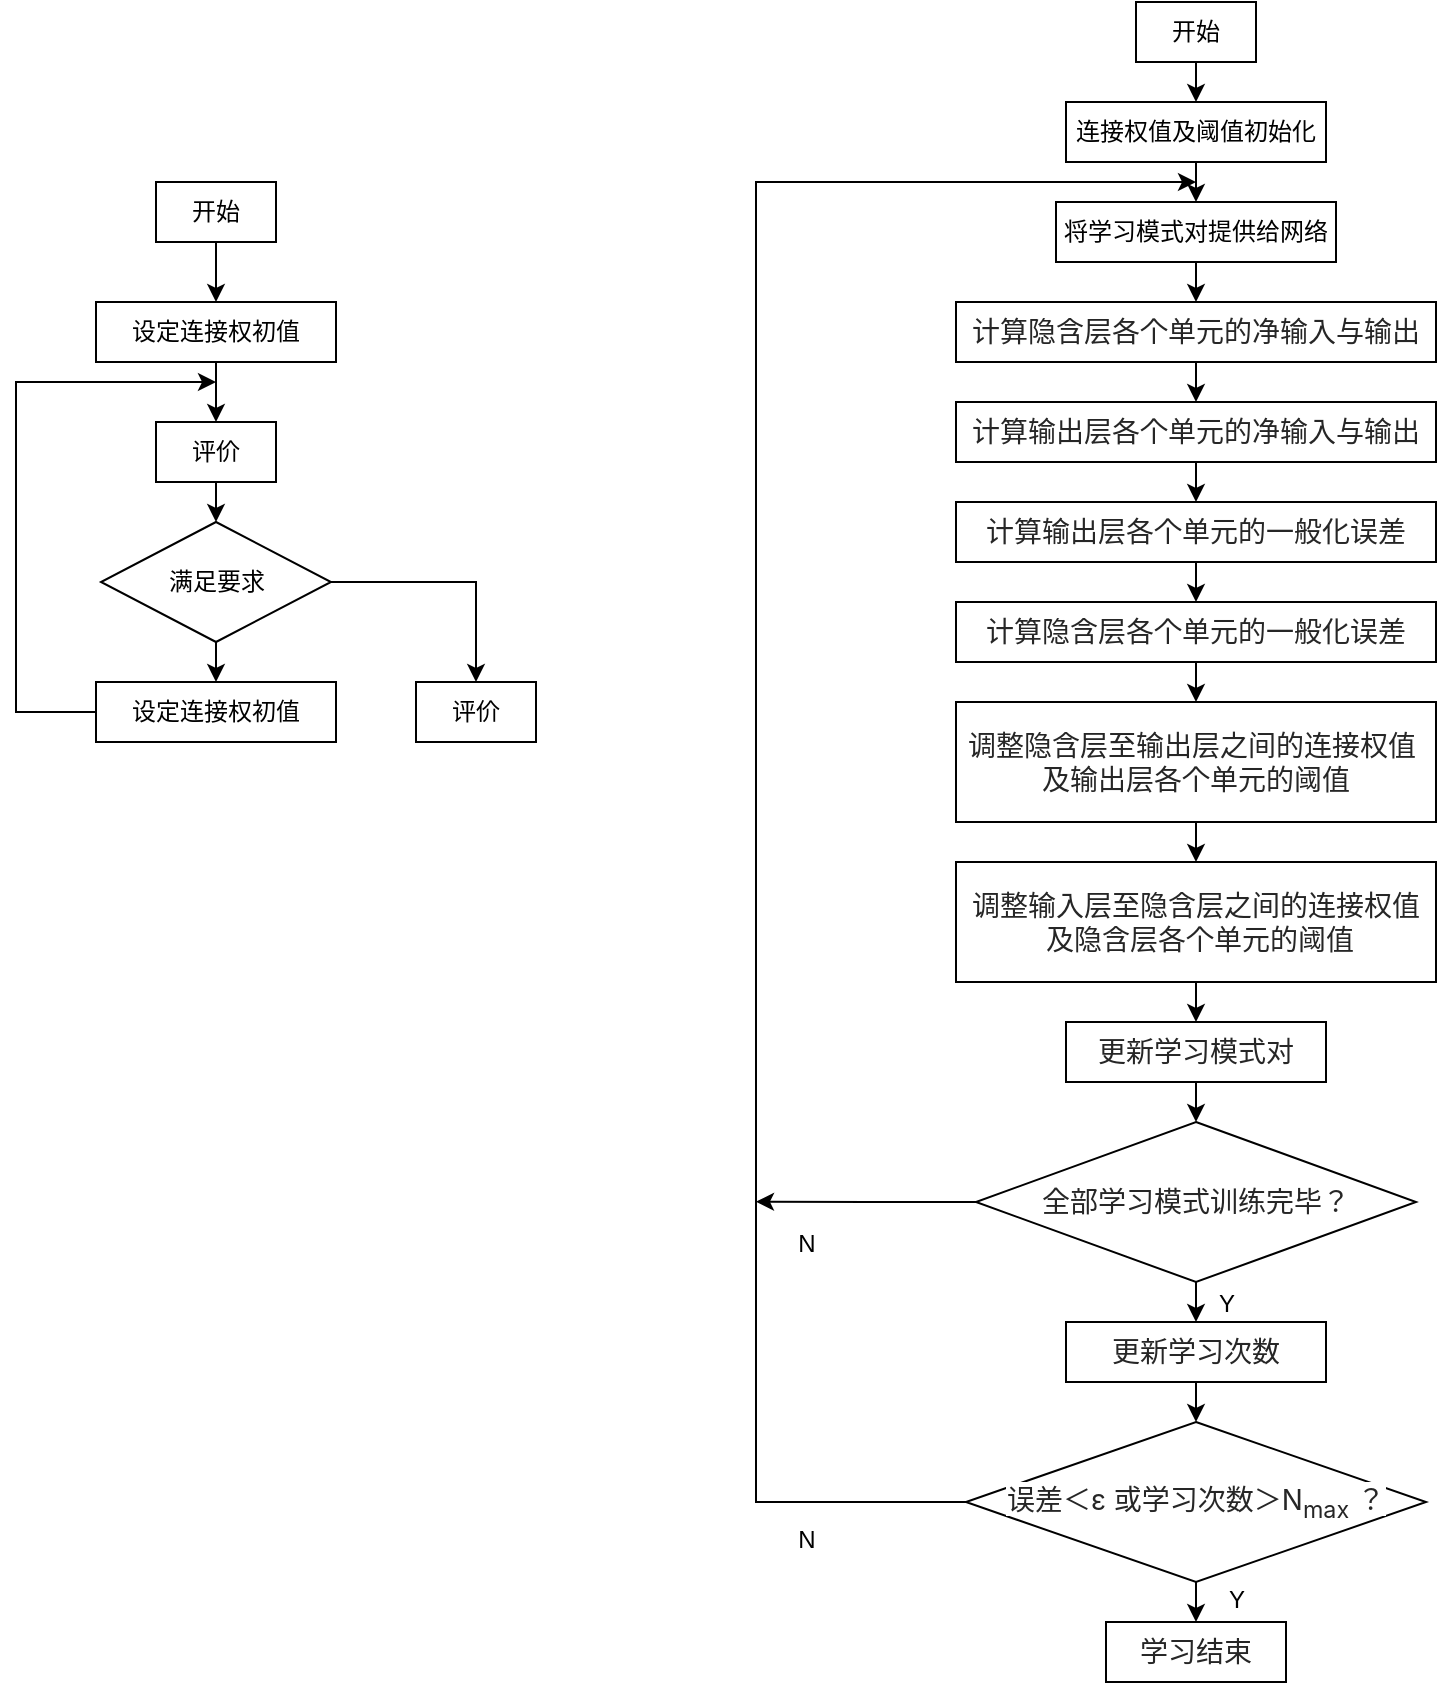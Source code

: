 <mxfile version="24.0.7" type="github">
  <diagram id="C5RBs43oDa-KdzZeNtuy" name="Page-1">
    <mxGraphModel dx="719" dy="398" grid="1" gridSize="10" guides="1" tooltips="1" connect="1" arrows="1" fold="1" page="1" pageScale="1" pageWidth="827" pageHeight="1169" math="0" shadow="0">
      <root>
        <mxCell id="WIyWlLk6GJQsqaUBKTNV-0" />
        <mxCell id="WIyWlLk6GJQsqaUBKTNV-1" parent="WIyWlLk6GJQsqaUBKTNV-0" />
        <mxCell id="NBgfvGatJcBxBiDtq3Ce-11" style="edgeStyle=orthogonalEdgeStyle;rounded=0;orthogonalLoop=1;jettySize=auto;html=1;exitX=0.5;exitY=1;exitDx=0;exitDy=0;entryX=0.5;entryY=0;entryDx=0;entryDy=0;" parent="WIyWlLk6GJQsqaUBKTNV-1" source="NBgfvGatJcBxBiDtq3Ce-0" target="NBgfvGatJcBxBiDtq3Ce-2" edge="1">
          <mxGeometry relative="1" as="geometry" />
        </mxCell>
        <mxCell id="NBgfvGatJcBxBiDtq3Ce-0" value="开始" style="rounded=0;whiteSpace=wrap;html=1;" parent="WIyWlLk6GJQsqaUBKTNV-1" vertex="1">
          <mxGeometry x="350" y="380" width="60" height="30" as="geometry" />
        </mxCell>
        <mxCell id="NBgfvGatJcBxBiDtq3Ce-12" style="edgeStyle=orthogonalEdgeStyle;rounded=0;orthogonalLoop=1;jettySize=auto;html=1;exitX=0.5;exitY=1;exitDx=0;exitDy=0;entryX=0.5;entryY=0;entryDx=0;entryDy=0;" parent="WIyWlLk6GJQsqaUBKTNV-1" source="NBgfvGatJcBxBiDtq3Ce-2" target="NBgfvGatJcBxBiDtq3Ce-3" edge="1">
          <mxGeometry relative="1" as="geometry">
            <Array as="points">
              <mxPoint x="380" y="490" />
              <mxPoint x="380" y="490" />
            </Array>
          </mxGeometry>
        </mxCell>
        <mxCell id="NBgfvGatJcBxBiDtq3Ce-2" value="设定连接权初值" style="rounded=0;whiteSpace=wrap;html=1;" parent="WIyWlLk6GJQsqaUBKTNV-1" vertex="1">
          <mxGeometry x="320" y="440" width="120" height="30" as="geometry" />
        </mxCell>
        <mxCell id="NBgfvGatJcBxBiDtq3Ce-13" style="edgeStyle=orthogonalEdgeStyle;rounded=0;orthogonalLoop=1;jettySize=auto;html=1;exitX=0.5;exitY=1;exitDx=0;exitDy=0;entryX=0.5;entryY=0;entryDx=0;entryDy=0;" parent="WIyWlLk6GJQsqaUBKTNV-1" source="NBgfvGatJcBxBiDtq3Ce-3" target="NBgfvGatJcBxBiDtq3Ce-4" edge="1">
          <mxGeometry relative="1" as="geometry" />
        </mxCell>
        <mxCell id="NBgfvGatJcBxBiDtq3Ce-3" value="评价" style="rounded=0;whiteSpace=wrap;html=1;" parent="WIyWlLk6GJQsqaUBKTNV-1" vertex="1">
          <mxGeometry x="350" y="500" width="60" height="30" as="geometry" />
        </mxCell>
        <mxCell id="NBgfvGatJcBxBiDtq3Ce-7" style="edgeStyle=orthogonalEdgeStyle;rounded=0;orthogonalLoop=1;jettySize=auto;html=1;exitX=1;exitY=0.5;exitDx=0;exitDy=0;" parent="WIyWlLk6GJQsqaUBKTNV-1" source="NBgfvGatJcBxBiDtq3Ce-4" target="NBgfvGatJcBxBiDtq3Ce-6" edge="1">
          <mxGeometry relative="1" as="geometry" />
        </mxCell>
        <mxCell id="NBgfvGatJcBxBiDtq3Ce-8" style="edgeStyle=orthogonalEdgeStyle;rounded=0;orthogonalLoop=1;jettySize=auto;html=1;exitX=0.5;exitY=1;exitDx=0;exitDy=0;entryX=0.5;entryY=0;entryDx=0;entryDy=0;" parent="WIyWlLk6GJQsqaUBKTNV-1" source="NBgfvGatJcBxBiDtq3Ce-4" target="NBgfvGatJcBxBiDtq3Ce-5" edge="1">
          <mxGeometry relative="1" as="geometry" />
        </mxCell>
        <mxCell id="NBgfvGatJcBxBiDtq3Ce-4" value="满足要求" style="rhombus;whiteSpace=wrap;html=1;" parent="WIyWlLk6GJQsqaUBKTNV-1" vertex="1">
          <mxGeometry x="322.5" y="550" width="115" height="60" as="geometry" />
        </mxCell>
        <mxCell id="NBgfvGatJcBxBiDtq3Ce-5" value="设定连接权初值" style="rounded=0;whiteSpace=wrap;html=1;" parent="WIyWlLk6GJQsqaUBKTNV-1" vertex="1">
          <mxGeometry x="320" y="630" width="120" height="30" as="geometry" />
        </mxCell>
        <mxCell id="NBgfvGatJcBxBiDtq3Ce-6" value="评价" style="rounded=0;whiteSpace=wrap;html=1;" parent="WIyWlLk6GJQsqaUBKTNV-1" vertex="1">
          <mxGeometry x="480" y="630" width="60" height="30" as="geometry" />
        </mxCell>
        <mxCell id="NBgfvGatJcBxBiDtq3Ce-19" value="" style="endArrow=classic;html=1;rounded=0;exitX=0;exitY=0.5;exitDx=0;exitDy=0;" parent="WIyWlLk6GJQsqaUBKTNV-1" source="NBgfvGatJcBxBiDtq3Ce-5" edge="1">
          <mxGeometry width="50" height="50" relative="1" as="geometry">
            <mxPoint x="390" y="560" as="sourcePoint" />
            <mxPoint x="380" y="480" as="targetPoint" />
            <Array as="points">
              <mxPoint x="280" y="645" />
              <mxPoint x="280" y="560" />
              <mxPoint x="280" y="480" />
            </Array>
          </mxGeometry>
        </mxCell>
        <mxCell id="NBgfvGatJcBxBiDtq3Ce-45" style="edgeStyle=orthogonalEdgeStyle;rounded=0;orthogonalLoop=1;jettySize=auto;html=1;exitX=0.5;exitY=1;exitDx=0;exitDy=0;entryX=0.5;entryY=0;entryDx=0;entryDy=0;" parent="WIyWlLk6GJQsqaUBKTNV-1" source="NBgfvGatJcBxBiDtq3Ce-21" target="NBgfvGatJcBxBiDtq3Ce-23" edge="1">
          <mxGeometry relative="1" as="geometry" />
        </mxCell>
        <mxCell id="NBgfvGatJcBxBiDtq3Ce-21" value="开始" style="rounded=0;whiteSpace=wrap;html=1;" parent="WIyWlLk6GJQsqaUBKTNV-1" vertex="1">
          <mxGeometry x="840" y="290" width="60" height="30" as="geometry" />
        </mxCell>
        <mxCell id="NBgfvGatJcBxBiDtq3Ce-46" style="edgeStyle=orthogonalEdgeStyle;rounded=0;orthogonalLoop=1;jettySize=auto;html=1;exitX=0.5;exitY=1;exitDx=0;exitDy=0;entryX=0.5;entryY=0;entryDx=0;entryDy=0;" parent="WIyWlLk6GJQsqaUBKTNV-1" source="NBgfvGatJcBxBiDtq3Ce-23" target="NBgfvGatJcBxBiDtq3Ce-32" edge="1">
          <mxGeometry relative="1" as="geometry" />
        </mxCell>
        <mxCell id="NBgfvGatJcBxBiDtq3Ce-23" value="连接权值及阈值初始化" style="rounded=0;whiteSpace=wrap;html=1;" parent="WIyWlLk6GJQsqaUBKTNV-1" vertex="1">
          <mxGeometry x="805" y="340" width="130" height="30" as="geometry" />
        </mxCell>
        <mxCell id="NBgfvGatJcBxBiDtq3Ce-47" style="edgeStyle=orthogonalEdgeStyle;rounded=0;orthogonalLoop=1;jettySize=auto;html=1;exitX=0.5;exitY=1;exitDx=0;exitDy=0;entryX=0.5;entryY=0;entryDx=0;entryDy=0;" parent="WIyWlLk6GJQsqaUBKTNV-1" source="NBgfvGatJcBxBiDtq3Ce-32" target="NBgfvGatJcBxBiDtq3Ce-33" edge="1">
          <mxGeometry relative="1" as="geometry" />
        </mxCell>
        <mxCell id="NBgfvGatJcBxBiDtq3Ce-32" value="将学习模式对提供给网络" style="rounded=0;whiteSpace=wrap;html=1;" parent="WIyWlLk6GJQsqaUBKTNV-1" vertex="1">
          <mxGeometry x="800" y="390" width="140" height="30" as="geometry" />
        </mxCell>
        <mxCell id="NBgfvGatJcBxBiDtq3Ce-48" style="edgeStyle=orthogonalEdgeStyle;rounded=0;orthogonalLoop=1;jettySize=auto;html=1;exitX=0.5;exitY=1;exitDx=0;exitDy=0;entryX=0.5;entryY=0;entryDx=0;entryDy=0;" parent="WIyWlLk6GJQsqaUBKTNV-1" source="NBgfvGatJcBxBiDtq3Ce-33" target="NBgfvGatJcBxBiDtq3Ce-34" edge="1">
          <mxGeometry relative="1" as="geometry" />
        </mxCell>
        <mxCell id="NBgfvGatJcBxBiDtq3Ce-33" value="&lt;span style=&quot;color: rgba(0, 0, 0, 0.85); font-family: -apple-system, BlinkMacSystemFont, &amp;quot;Segoe UI&amp;quot;, Roboto, &amp;quot;Helvetica Neue&amp;quot;, Arial, &amp;quot;Noto Sans&amp;quot;, sans-serif, &amp;quot;Apple Color Emoji&amp;quot;, &amp;quot;Segoe UI Emoji&amp;quot;, &amp;quot;Segoe UI Symbol&amp;quot;, &amp;quot;Noto Color Emoji&amp;quot;; font-size: 14px; text-align: start; white-space: pre; background-color: rgb(255, 255, 255);&quot;&gt;计算隐含层各个单元的净输入与输出&lt;/span&gt;" style="rounded=0;whiteSpace=wrap;html=1;" parent="WIyWlLk6GJQsqaUBKTNV-1" vertex="1">
          <mxGeometry x="750" y="440" width="240" height="30" as="geometry" />
        </mxCell>
        <mxCell id="NBgfvGatJcBxBiDtq3Ce-49" style="edgeStyle=orthogonalEdgeStyle;rounded=0;orthogonalLoop=1;jettySize=auto;html=1;exitX=0.5;exitY=1;exitDx=0;exitDy=0;entryX=0.5;entryY=0;entryDx=0;entryDy=0;" parent="WIyWlLk6GJQsqaUBKTNV-1" source="NBgfvGatJcBxBiDtq3Ce-34" target="NBgfvGatJcBxBiDtq3Ce-35" edge="1">
          <mxGeometry relative="1" as="geometry" />
        </mxCell>
        <mxCell id="NBgfvGatJcBxBiDtq3Ce-34" value="&lt;span style=&quot;color: rgba(0, 0, 0, 0.85); font-family: -apple-system, BlinkMacSystemFont, &amp;quot;Segoe UI&amp;quot;, Roboto, &amp;quot;Helvetica Neue&amp;quot;, Arial, &amp;quot;Noto Sans&amp;quot;, sans-serif, &amp;quot;Apple Color Emoji&amp;quot;, &amp;quot;Segoe UI Emoji&amp;quot;, &amp;quot;Segoe UI Symbol&amp;quot;, &amp;quot;Noto Color Emoji&amp;quot;; font-size: 14px; text-align: start; white-space: pre; background-color: rgb(255, 255, 255);&quot;&gt;计算输出层各个单元的净输入与输出&lt;/span&gt;" style="rounded=0;whiteSpace=wrap;html=1;" parent="WIyWlLk6GJQsqaUBKTNV-1" vertex="1">
          <mxGeometry x="750" y="490" width="240" height="30" as="geometry" />
        </mxCell>
        <mxCell id="NBgfvGatJcBxBiDtq3Ce-50" style="edgeStyle=orthogonalEdgeStyle;rounded=0;orthogonalLoop=1;jettySize=auto;html=1;exitX=0.5;exitY=1;exitDx=0;exitDy=0;entryX=0.5;entryY=0;entryDx=0;entryDy=0;" parent="WIyWlLk6GJQsqaUBKTNV-1" source="NBgfvGatJcBxBiDtq3Ce-35" target="NBgfvGatJcBxBiDtq3Ce-36" edge="1">
          <mxGeometry relative="1" as="geometry" />
        </mxCell>
        <mxCell id="NBgfvGatJcBxBiDtq3Ce-35" value="&lt;span style=&quot;color: rgba(0, 0, 0, 0.85); font-family: -apple-system, BlinkMacSystemFont, &amp;quot;Segoe UI&amp;quot;, Roboto, &amp;quot;Helvetica Neue&amp;quot;, Arial, &amp;quot;Noto Sans&amp;quot;, sans-serif, &amp;quot;Apple Color Emoji&amp;quot;, &amp;quot;Segoe UI Emoji&amp;quot;, &amp;quot;Segoe UI Symbol&amp;quot;, &amp;quot;Noto Color Emoji&amp;quot;; font-size: 14px; text-align: start; white-space: pre; background-color: rgb(255, 255, 255);&quot;&gt;计算输出层各个单元的一般化误差&lt;/span&gt;" style="rounded=0;whiteSpace=wrap;html=1;" parent="WIyWlLk6GJQsqaUBKTNV-1" vertex="1">
          <mxGeometry x="750" y="540" width="240" height="30" as="geometry" />
        </mxCell>
        <mxCell id="NBgfvGatJcBxBiDtq3Ce-53" style="edgeStyle=orthogonalEdgeStyle;rounded=0;orthogonalLoop=1;jettySize=auto;html=1;exitX=0.5;exitY=1;exitDx=0;exitDy=0;entryX=0.5;entryY=0;entryDx=0;entryDy=0;" parent="WIyWlLk6GJQsqaUBKTNV-1" source="NBgfvGatJcBxBiDtq3Ce-36" target="NBgfvGatJcBxBiDtq3Ce-37" edge="1">
          <mxGeometry relative="1" as="geometry" />
        </mxCell>
        <mxCell id="NBgfvGatJcBxBiDtq3Ce-36" value="&lt;span style=&quot;color: rgba(0, 0, 0, 0.85); font-family: -apple-system, BlinkMacSystemFont, &amp;quot;Segoe UI&amp;quot;, Roboto, &amp;quot;Helvetica Neue&amp;quot;, Arial, &amp;quot;Noto Sans&amp;quot;, sans-serif, &amp;quot;Apple Color Emoji&amp;quot;, &amp;quot;Segoe UI Emoji&amp;quot;, &amp;quot;Segoe UI Symbol&amp;quot;, &amp;quot;Noto Color Emoji&amp;quot;; font-size: 14px; text-align: start; white-space: pre; background-color: rgb(255, 255, 255);&quot;&gt;计算隐含层各个单元的一般化误差&lt;/span&gt;" style="rounded=0;whiteSpace=wrap;html=1;" parent="WIyWlLk6GJQsqaUBKTNV-1" vertex="1">
          <mxGeometry x="750" y="590" width="240" height="30" as="geometry" />
        </mxCell>
        <mxCell id="NBgfvGatJcBxBiDtq3Ce-54" style="edgeStyle=orthogonalEdgeStyle;rounded=0;orthogonalLoop=1;jettySize=auto;html=1;exitX=0.5;exitY=1;exitDx=0;exitDy=0;entryX=0.5;entryY=0;entryDx=0;entryDy=0;" parent="WIyWlLk6GJQsqaUBKTNV-1" source="NBgfvGatJcBxBiDtq3Ce-37" target="NBgfvGatJcBxBiDtq3Ce-38" edge="1">
          <mxGeometry relative="1" as="geometry" />
        </mxCell>
        <mxCell id="NBgfvGatJcBxBiDtq3Ce-37" value="&lt;div style=&quot;&quot;&gt;&lt;span style=&quot;background-color: rgb(255, 255, 255); color: rgba(0, 0, 0, 0.85); font-family: -apple-system, BlinkMacSystemFont, &amp;quot;Segoe UI&amp;quot;, Roboto, &amp;quot;Helvetica Neue&amp;quot;, Arial, &amp;quot;Noto Sans&amp;quot;, sans-serif, &amp;quot;Apple Color Emoji&amp;quot;, &amp;quot;Segoe UI Emoji&amp;quot;, &amp;quot;Segoe UI Symbol&amp;quot;, &amp;quot;Noto Color Emoji&amp;quot;; font-size: 14px; white-space: pre;&quot;&gt;调整隐含层至输出层之间的连接权值 &lt;/span&gt;&lt;/div&gt;&lt;div style=&quot;&quot;&gt;&lt;span style=&quot;background-color: rgb(255, 255, 255); color: rgba(0, 0, 0, 0.85); font-family: -apple-system, BlinkMacSystemFont, &amp;quot;Segoe UI&amp;quot;, Roboto, &amp;quot;Helvetica Neue&amp;quot;, Arial, &amp;quot;Noto Sans&amp;quot;, sans-serif, &amp;quot;Apple Color Emoji&amp;quot;, &amp;quot;Segoe UI Emoji&amp;quot;, &amp;quot;Segoe UI Symbol&amp;quot;, &amp;quot;Noto Color Emoji&amp;quot;; font-size: 14px; white-space: pre;&quot;&gt;及输出层各个单元的阈值&lt;/span&gt;&lt;/div&gt;" style="rounded=0;whiteSpace=wrap;html=1;align=center;" parent="WIyWlLk6GJQsqaUBKTNV-1" vertex="1">
          <mxGeometry x="750" y="640" width="240" height="60" as="geometry" />
        </mxCell>
        <mxCell id="NBgfvGatJcBxBiDtq3Ce-55" style="edgeStyle=orthogonalEdgeStyle;rounded=0;orthogonalLoop=1;jettySize=auto;html=1;exitX=0.5;exitY=1;exitDx=0;exitDy=0;entryX=0.5;entryY=0;entryDx=0;entryDy=0;" parent="WIyWlLk6GJQsqaUBKTNV-1" source="NBgfvGatJcBxBiDtq3Ce-38" target="NBgfvGatJcBxBiDtq3Ce-39" edge="1">
          <mxGeometry relative="1" as="geometry" />
        </mxCell>
        <mxCell id="NBgfvGatJcBxBiDtq3Ce-38" value="&lt;div style=&quot;&quot;&gt;&lt;span style=&quot;color: rgba(0, 0, 0, 0.85); font-family: -apple-system, BlinkMacSystemFont, &amp;quot;Segoe UI&amp;quot;, Roboto, &amp;quot;Helvetica Neue&amp;quot;, Arial, &amp;quot;Noto Sans&amp;quot;, sans-serif, &amp;quot;Apple Color Emoji&amp;quot;, &amp;quot;Segoe UI Emoji&amp;quot;, &amp;quot;Segoe UI Symbol&amp;quot;, &amp;quot;Noto Color Emoji&amp;quot;; font-size: 14px; text-align: start; white-space: pre; background-color: rgb(255, 255, 255);&quot;&gt;调整输入层至隐含层之间的连接权值&lt;/span&gt;&lt;/div&gt;&lt;div style=&quot;&quot;&gt;&lt;span style=&quot;color: rgba(0, 0, 0, 0.85); font-family: -apple-system, BlinkMacSystemFont, &amp;quot;Segoe UI&amp;quot;, Roboto, &amp;quot;Helvetica Neue&amp;quot;, Arial, &amp;quot;Noto Sans&amp;quot;, sans-serif, &amp;quot;Apple Color Emoji&amp;quot;, &amp;quot;Segoe UI Emoji&amp;quot;, &amp;quot;Segoe UI Symbol&amp;quot;, &amp;quot;Noto Color Emoji&amp;quot;; font-size: 14px; text-align: start; white-space: pre; background-color: rgb(255, 255, 255);&quot;&gt; 及隐含层各个单元的阈值&lt;/span&gt;&lt;br&gt;&lt;/div&gt;" style="rounded=0;whiteSpace=wrap;html=1;align=center;" parent="WIyWlLk6GJQsqaUBKTNV-1" vertex="1">
          <mxGeometry x="750" y="720" width="240" height="60" as="geometry" />
        </mxCell>
        <mxCell id="NBgfvGatJcBxBiDtq3Ce-56" style="edgeStyle=orthogonalEdgeStyle;rounded=0;orthogonalLoop=1;jettySize=auto;html=1;exitX=0.5;exitY=1;exitDx=0;exitDy=0;entryX=0.5;entryY=0;entryDx=0;entryDy=0;" parent="WIyWlLk6GJQsqaUBKTNV-1" source="NBgfvGatJcBxBiDtq3Ce-39" target="NBgfvGatJcBxBiDtq3Ce-40" edge="1">
          <mxGeometry relative="1" as="geometry" />
        </mxCell>
        <mxCell id="NBgfvGatJcBxBiDtq3Ce-39" value="&lt;span style=&quot;color: rgba(0, 0, 0, 0.85); font-family: -apple-system, BlinkMacSystemFont, &amp;quot;Segoe UI&amp;quot;, Roboto, &amp;quot;Helvetica Neue&amp;quot;, Arial, &amp;quot;Noto Sans&amp;quot;, sans-serif, &amp;quot;Apple Color Emoji&amp;quot;, &amp;quot;Segoe UI Emoji&amp;quot;, &amp;quot;Segoe UI Symbol&amp;quot;, &amp;quot;Noto Color Emoji&amp;quot;; font-size: 14px; text-align: start; white-space: pre; background-color: rgb(255, 255, 255);&quot;&gt;更新学习模式对&lt;/span&gt;" style="rounded=0;whiteSpace=wrap;html=1;" parent="WIyWlLk6GJQsqaUBKTNV-1" vertex="1">
          <mxGeometry x="805" y="800" width="130" height="30" as="geometry" />
        </mxCell>
        <mxCell id="NBgfvGatJcBxBiDtq3Ce-57" style="edgeStyle=orthogonalEdgeStyle;rounded=0;orthogonalLoop=1;jettySize=auto;html=1;exitX=0.5;exitY=1;exitDx=0;exitDy=0;entryX=0.5;entryY=0;entryDx=0;entryDy=0;" parent="WIyWlLk6GJQsqaUBKTNV-1" source="NBgfvGatJcBxBiDtq3Ce-40" target="NBgfvGatJcBxBiDtq3Ce-41" edge="1">
          <mxGeometry relative="1" as="geometry" />
        </mxCell>
        <mxCell id="NBgfvGatJcBxBiDtq3Ce-62" style="edgeStyle=orthogonalEdgeStyle;rounded=0;orthogonalLoop=1;jettySize=auto;html=1;exitX=0;exitY=0.5;exitDx=0;exitDy=0;" parent="WIyWlLk6GJQsqaUBKTNV-1" source="NBgfvGatJcBxBiDtq3Ce-40" edge="1">
          <mxGeometry relative="1" as="geometry">
            <mxPoint x="650" y="889.833" as="targetPoint" />
          </mxGeometry>
        </mxCell>
        <mxCell id="NBgfvGatJcBxBiDtq3Ce-40" value="&lt;span style=&quot;color: rgba(0, 0, 0, 0.85); font-family: -apple-system, BlinkMacSystemFont, &amp;quot;Segoe UI&amp;quot;, Roboto, &amp;quot;Helvetica Neue&amp;quot;, Arial, &amp;quot;Noto Sans&amp;quot;, sans-serif, &amp;quot;Apple Color Emoji&amp;quot;, &amp;quot;Segoe UI Emoji&amp;quot;, &amp;quot;Segoe UI Symbol&amp;quot;, &amp;quot;Noto Color Emoji&amp;quot;; font-size: 14px; text-align: start; white-space: pre; background-color: rgb(255, 255, 255);&quot;&gt;全部学习模式训练完毕？&lt;/span&gt;" style="rhombus;whiteSpace=wrap;html=1;" parent="WIyWlLk6GJQsqaUBKTNV-1" vertex="1">
          <mxGeometry x="760" y="850" width="220" height="80" as="geometry" />
        </mxCell>
        <mxCell id="NBgfvGatJcBxBiDtq3Ce-58" style="edgeStyle=orthogonalEdgeStyle;rounded=0;orthogonalLoop=1;jettySize=auto;html=1;exitX=0.5;exitY=1;exitDx=0;exitDy=0;entryX=0.5;entryY=0;entryDx=0;entryDy=0;" parent="WIyWlLk6GJQsqaUBKTNV-1" source="NBgfvGatJcBxBiDtq3Ce-41" target="NBgfvGatJcBxBiDtq3Ce-42" edge="1">
          <mxGeometry relative="1" as="geometry" />
        </mxCell>
        <mxCell id="NBgfvGatJcBxBiDtq3Ce-41" value="&lt;span style=&quot;color: rgba(0, 0, 0, 0.85); font-family: -apple-system, BlinkMacSystemFont, &amp;quot;Segoe UI&amp;quot;, Roboto, &amp;quot;Helvetica Neue&amp;quot;, Arial, &amp;quot;Noto Sans&amp;quot;, sans-serif, &amp;quot;Apple Color Emoji&amp;quot;, &amp;quot;Segoe UI Emoji&amp;quot;, &amp;quot;Segoe UI Symbol&amp;quot;, &amp;quot;Noto Color Emoji&amp;quot;; font-size: 14px; text-align: start; white-space: pre; background-color: rgb(255, 255, 255);&quot;&gt;更新学习次数&lt;/span&gt;" style="rounded=0;whiteSpace=wrap;html=1;" parent="WIyWlLk6GJQsqaUBKTNV-1" vertex="1">
          <mxGeometry x="805" y="950" width="130" height="30" as="geometry" />
        </mxCell>
        <mxCell id="NBgfvGatJcBxBiDtq3Ce-59" style="edgeStyle=orthogonalEdgeStyle;rounded=0;orthogonalLoop=1;jettySize=auto;html=1;exitX=0.5;exitY=1;exitDx=0;exitDy=0;entryX=0.5;entryY=0;entryDx=0;entryDy=0;" parent="WIyWlLk6GJQsqaUBKTNV-1" source="NBgfvGatJcBxBiDtq3Ce-42" target="NBgfvGatJcBxBiDtq3Ce-44" edge="1">
          <mxGeometry relative="1" as="geometry" />
        </mxCell>
        <mxCell id="NBgfvGatJcBxBiDtq3Ce-42" value="&lt;span style=&quot;color: rgba(0, 0, 0, 0.85); font-family: -apple-system, BlinkMacSystemFont, &amp;quot;Segoe UI&amp;quot;, Roboto, &amp;quot;Helvetica Neue&amp;quot;, Arial, &amp;quot;Noto Sans&amp;quot;, sans-serif, &amp;quot;Apple Color Emoji&amp;quot;, &amp;quot;Segoe UI Emoji&amp;quot;, &amp;quot;Segoe UI Symbol&amp;quot;, &amp;quot;Noto Color Emoji&amp;quot;; font-size: 14px; text-align: start; white-space: pre; background-color: rgb(255, 255, 255);&quot;&gt;误差＜ε 或学习次数＞N&lt;sub&gt;max&lt;/sub&gt; ？&lt;/span&gt;" style="rhombus;whiteSpace=wrap;html=1;" parent="WIyWlLk6GJQsqaUBKTNV-1" vertex="1">
          <mxGeometry x="755" y="1000" width="230" height="80" as="geometry" />
        </mxCell>
        <mxCell id="NBgfvGatJcBxBiDtq3Ce-44" value="&lt;span style=&quot;color: rgba(0, 0, 0, 0.85); font-family: -apple-system, BlinkMacSystemFont, &amp;quot;Segoe UI&amp;quot;, Roboto, &amp;quot;Helvetica Neue&amp;quot;, Arial, &amp;quot;Noto Sans&amp;quot;, sans-serif, &amp;quot;Apple Color Emoji&amp;quot;, &amp;quot;Segoe UI Emoji&amp;quot;, &amp;quot;Segoe UI Symbol&amp;quot;, &amp;quot;Noto Color Emoji&amp;quot;; font-size: 14px; text-align: start; white-space: pre; background-color: rgb(255, 255, 255);&quot;&gt;学习结束&lt;/span&gt;" style="rounded=0;whiteSpace=wrap;html=1;" parent="WIyWlLk6GJQsqaUBKTNV-1" vertex="1">
          <mxGeometry x="825" y="1100" width="90" height="30" as="geometry" />
        </mxCell>
        <mxCell id="NBgfvGatJcBxBiDtq3Ce-60" value="Y" style="text;html=1;align=center;verticalAlign=middle;resizable=0;points=[];autosize=1;strokeColor=none;fillColor=none;" parent="WIyWlLk6GJQsqaUBKTNV-1" vertex="1">
          <mxGeometry x="875" y="1074" width="30" height="30" as="geometry" />
        </mxCell>
        <mxCell id="NBgfvGatJcBxBiDtq3Ce-61" value="" style="endArrow=classic;html=1;rounded=0;exitX=0;exitY=0.5;exitDx=0;exitDy=0;" parent="WIyWlLk6GJQsqaUBKTNV-1" source="NBgfvGatJcBxBiDtq3Ce-42" edge="1">
          <mxGeometry width="50" height="50" relative="1" as="geometry">
            <mxPoint x="690" y="1010" as="sourcePoint" />
            <mxPoint x="870" y="380" as="targetPoint" />
            <Array as="points">
              <mxPoint x="650" y="1040" />
              <mxPoint x="650" y="680" />
              <mxPoint x="650" y="380" />
            </Array>
          </mxGeometry>
        </mxCell>
        <mxCell id="NBgfvGatJcBxBiDtq3Ce-63" value="Y" style="text;html=1;align=center;verticalAlign=middle;resizable=0;points=[];autosize=1;strokeColor=none;fillColor=none;" parent="WIyWlLk6GJQsqaUBKTNV-1" vertex="1">
          <mxGeometry x="870" y="926" width="30" height="30" as="geometry" />
        </mxCell>
        <mxCell id="NBgfvGatJcBxBiDtq3Ce-64" value="N" style="text;html=1;align=center;verticalAlign=middle;resizable=0;points=[];autosize=1;strokeColor=none;fillColor=none;" parent="WIyWlLk6GJQsqaUBKTNV-1" vertex="1">
          <mxGeometry x="660" y="1044" width="30" height="30" as="geometry" />
        </mxCell>
        <mxCell id="NBgfvGatJcBxBiDtq3Ce-66" value="N" style="text;html=1;align=center;verticalAlign=middle;resizable=0;points=[];autosize=1;strokeColor=none;fillColor=none;" parent="WIyWlLk6GJQsqaUBKTNV-1" vertex="1">
          <mxGeometry x="660" y="896" width="30" height="30" as="geometry" />
        </mxCell>
      </root>
    </mxGraphModel>
  </diagram>
</mxfile>
